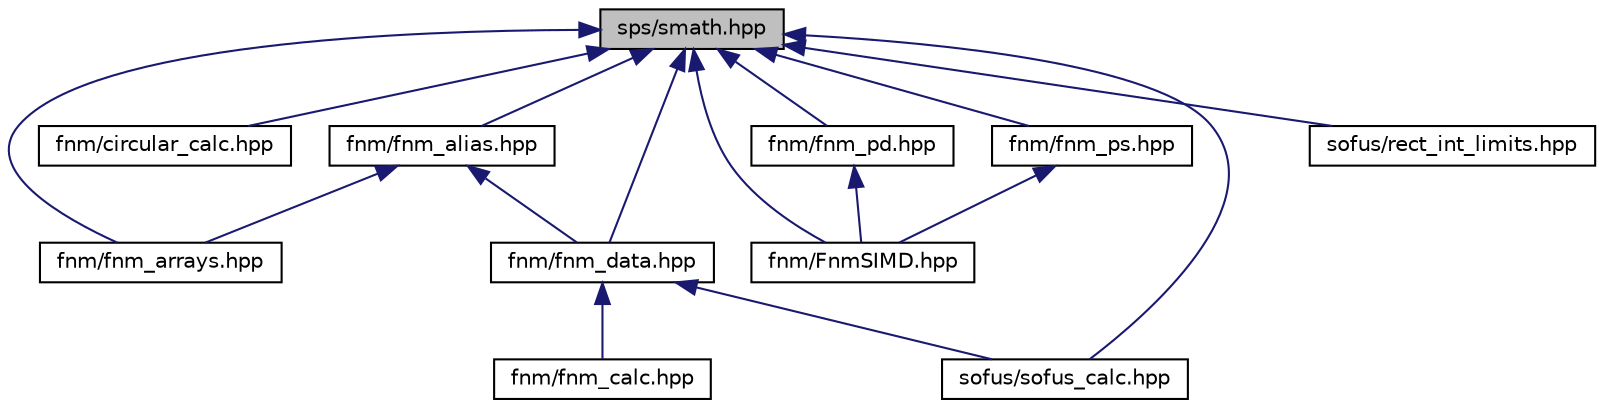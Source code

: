 digraph "sps/smath.hpp"
{
 // LATEX_PDF_SIZE
  edge [fontname="Helvetica",fontsize="10",labelfontname="Helvetica",labelfontsize="10"];
  node [fontname="Helvetica",fontsize="10",shape=record];
  Node1 [label="sps/smath.hpp",height=0.2,width=0.4,color="black", fillcolor="grey75", style="filled", fontcolor="black",tooltip="Simple math."];
  Node1 -> Node2 [dir="back",color="midnightblue",fontsize="10",style="solid",fontname="Helvetica"];
  Node2 [label="fnm/FnmSIMD.hpp",height=0.2,width=0.4,color="black", fillcolor="white", style="filled",URL="$d2/d03/FnmSIMD_8hpp.html",tooltip=" "];
  Node1 -> Node3 [dir="back",color="midnightblue",fontsize="10",style="solid",fontname="Helvetica"];
  Node3 [label="fnm/circular_calc.hpp",height=0.2,width=0.4,color="black", fillcolor="white", style="filled",URL="$df/d66/circular__calc_8hpp.html",tooltip=" "];
  Node1 -> Node4 [dir="back",color="midnightblue",fontsize="10",style="solid",fontname="Helvetica"];
  Node4 [label="fnm/fnm_alias.hpp",height=0.2,width=0.4,color="black", fillcolor="white", style="filled",URL="$de/dd9/fnm__alias_8hpp.html",tooltip=" "];
  Node4 -> Node5 [dir="back",color="midnightblue",fontsize="10",style="solid",fontname="Helvetica"];
  Node5 [label="fnm/fnm_arrays.hpp",height=0.2,width=0.4,color="black", fillcolor="white", style="filled",URL="$df/d6e/fnm__arrays_8hpp.html",tooltip="Geometries for transducer arrays."];
  Node4 -> Node6 [dir="back",color="midnightblue",fontsize="10",style="solid",fontname="Helvetica"];
  Node6 [label="fnm/fnm_data.hpp",height=0.2,width=0.4,color="black", fillcolor="white", style="filled",URL="$d2/d0e/fnm__data_8hpp.html",tooltip="Data structures containing data for field computation."];
  Node6 -> Node7 [dir="back",color="midnightblue",fontsize="10",style="solid",fontname="Helvetica"];
  Node7 [label="fnm/fnm_calc.hpp",height=0.2,width=0.4,color="black", fillcolor="white", style="filled",URL="$de/d0e/fnm__calc_8hpp.html",tooltip="Function used for Fast-Nearfield-Method."];
  Node6 -> Node8 [dir="back",color="midnightblue",fontsize="10",style="solid",fontname="Helvetica"];
  Node8 [label="sofus/sofus_calc.hpp",height=0.2,width=0.4,color="black", fillcolor="white", style="filled",URL="$d0/d2c/sofus__calc_8hpp.html",tooltip=" "];
  Node1 -> Node5 [dir="back",color="midnightblue",fontsize="10",style="solid",fontname="Helvetica"];
  Node1 -> Node6 [dir="back",color="midnightblue",fontsize="10",style="solid",fontname="Helvetica"];
  Node1 -> Node9 [dir="back",color="midnightblue",fontsize="10",style="solid",fontname="Helvetica"];
  Node9 [label="fnm/fnm_pd.hpp",height=0.2,width=0.4,color="black", fillcolor="white", style="filled",URL="$d6/dea/fnm__pd_8hpp.html",tooltip=" "];
  Node9 -> Node2 [dir="back",color="midnightblue",fontsize="10",style="solid",fontname="Helvetica"];
  Node1 -> Node10 [dir="back",color="midnightblue",fontsize="10",style="solid",fontname="Helvetica"];
  Node10 [label="fnm/fnm_ps.hpp",height=0.2,width=0.4,color="black", fillcolor="white", style="filled",URL="$db/d34/fnm__ps_8hpp.html",tooltip=" "];
  Node10 -> Node2 [dir="back",color="midnightblue",fontsize="10",style="solid",fontname="Helvetica"];
  Node1 -> Node11 [dir="back",color="midnightblue",fontsize="10",style="solid",fontname="Helvetica"];
  Node11 [label="sofus/rect_int_limits.hpp",height=0.2,width=0.4,color="black", fillcolor="white", style="filled",URL="$d8/d2a/rect__int__limits_8hpp.html",tooltip=" "];
  Node1 -> Node8 [dir="back",color="midnightblue",fontsize="10",style="solid",fontname="Helvetica"];
}

